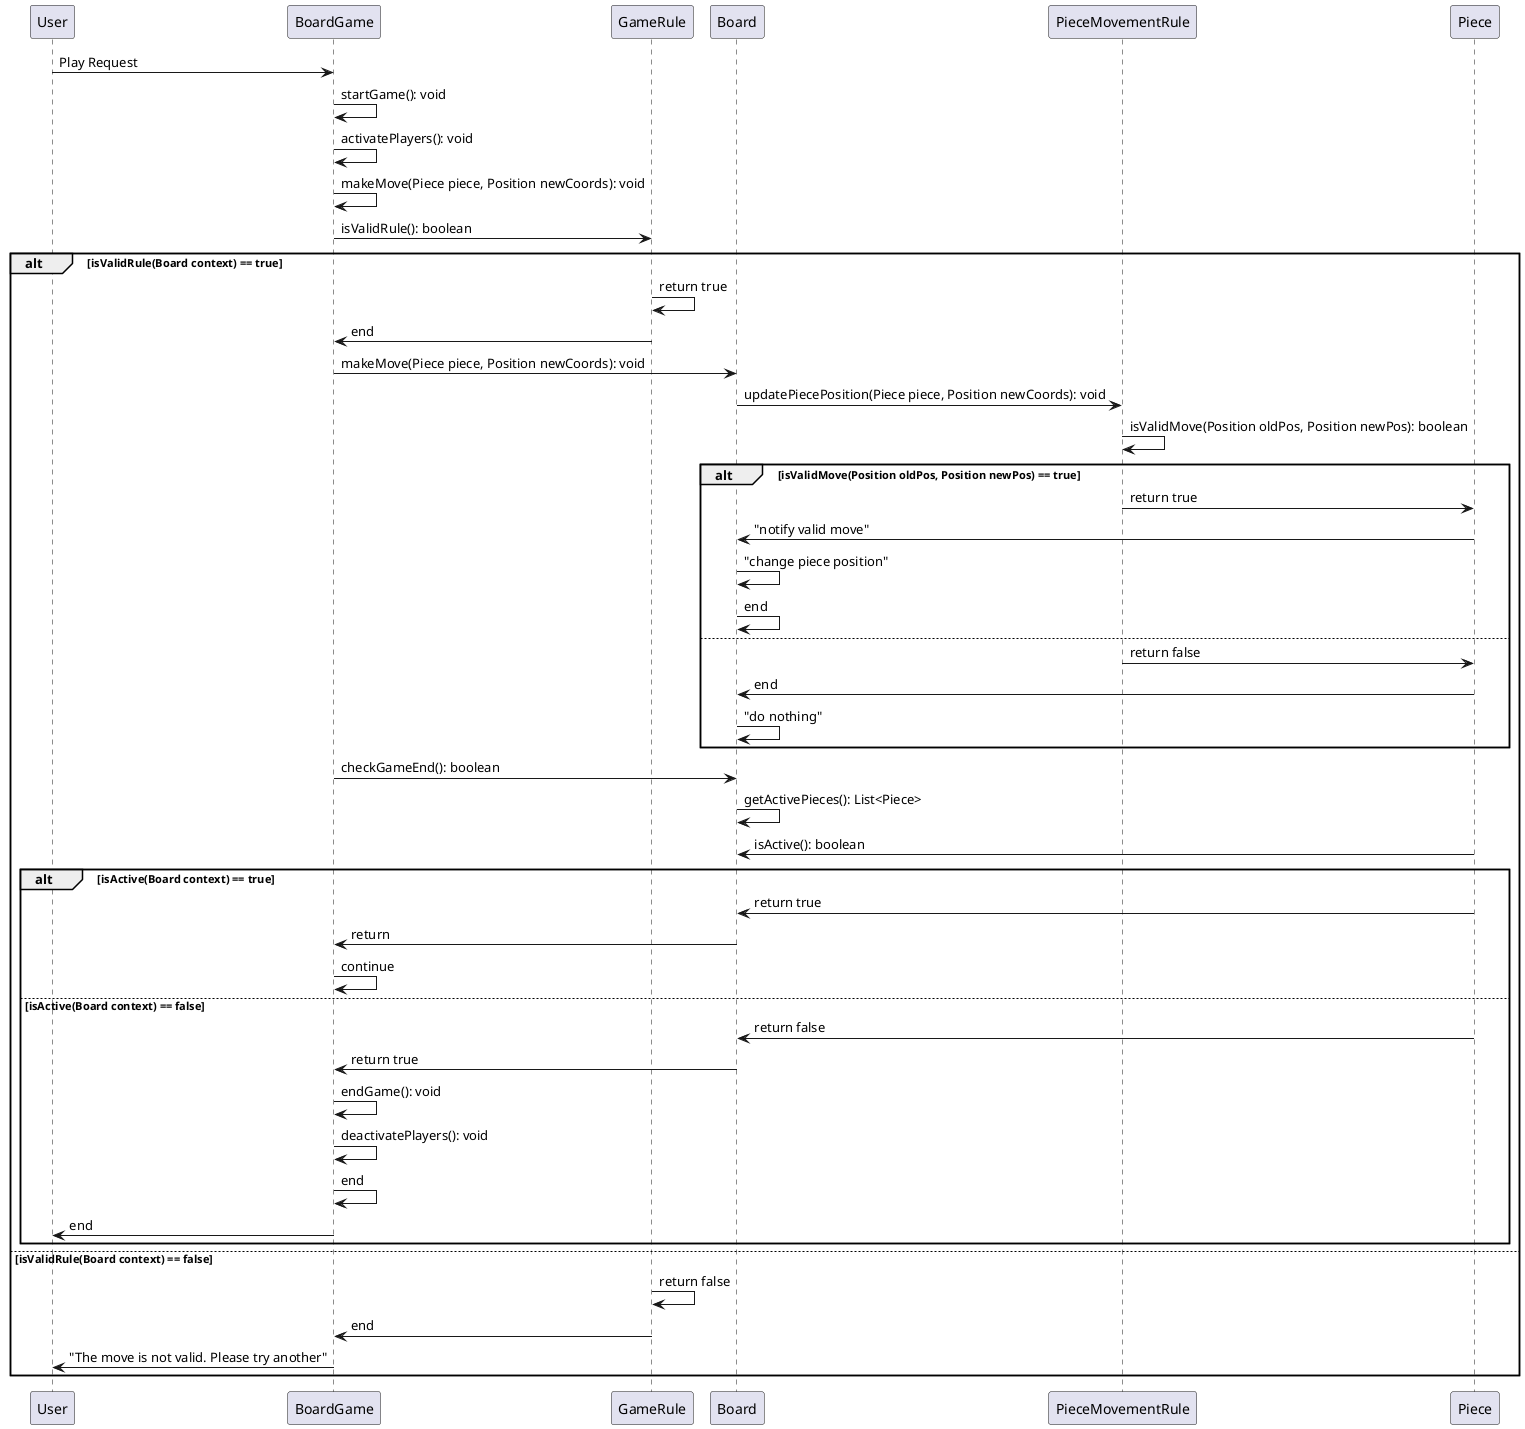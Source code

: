 @startuml
' Game
' Board
' GameRule
' PieceMovementRule
' Player
' Piece
' Position
User -> BoardGame: Play Request
BoardGame -> BoardGame: startGame(): void
BoardGame->BoardGame: activatePlayers(): void
BoardGame -> BoardGame: makeMove(Piece piece, Position newCoords): void
' Should check throughout all the rules, asserts context
BoardGame->GameRule: isValidRule(): boolean
alt isValidRule(Board context) == true
    GameRule->GameRule: return true
    GameRule->BoardGame: end
    BoardGame -> Board: makeMove(Piece piece, Position newCoords): void
    Board -> PieceMovementRule: updatePiecePosition(Piece piece, Position newCoords): void
    PieceMovementRule->PieceMovementRule: isValidMove(Position oldPos, Position newPos): boolean
    alt isValidMove(Position oldPos, Position newPos) == true
        PieceMovementRule -> Piece: return true
        Piece->Board: "notify valid move"
        Board->Board: "change piece position"
        Board->Board: end
    else
        PieceMovementRule->Piece: return false
        Piece->Board: end
        Board->Board: "do nothing"
    end

    BoardGame->Board: checkGameEnd(): boolean
    Board->Board: getActivePieces(): List<Piece>
    Piece->Board: isActive(): boolean
    ' Should check win condition piece/s
    alt isActive(Board context) == true
        Piece->Board: return true
        Board->BoardGame: return
        BoardGame->BoardGame: continue
    else isActive(Board context) == false
        Piece->Board: return false
        Board->BoardGame: return true
        BoardGame->BoardGame: endGame(): void
        BoardGame->BoardGame: deactivatePlayers(): void
        BoardGame->BoardGame: end
        BoardGame->User: end
    end
else isValidRule(Board context) == false
    GameRule->GameRule: return false
    GameRule->BoardGame: end
    BoardGame->User: "The move is not valid. Please try another"
    'This should make the execution cyclic
end
@enduml